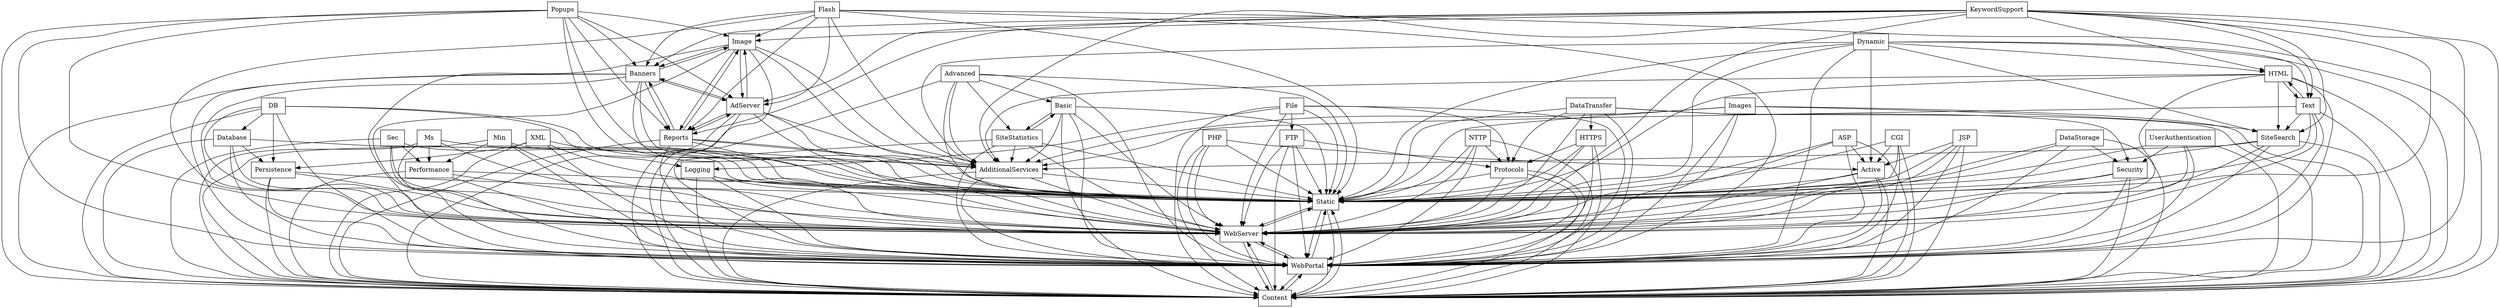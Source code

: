 digraph{
graph [rankdir=TB];
node [shape=box];
edge [arrowhead=normal];
0[label="SiteSearch",]
1[label="Protocols",]
2[label="Persistence",]
3[label="Database",]
4[label="ASP",]
5[label="Static",]
6[label="Ms",]
7[label="WebServer",]
8[label="Images",]
9[label="Logging",]
10[label="Flash",]
11[label="KeywordSupport",]
12[label="HTML",]
13[label="Image",]
14[label="Performance",]
15[label="Content",]
16[label="Min",]
17[label="HTTPS",]
18[label="FTP",]
19[label="AdditionalServices",]
20[label="Popups",]
21[label="File",]
22[label="DB",]
23[label="Banners",]
24[label="DataTransfer",]
25[label="Sec",]
26[label="Active",]
27[label="Text",]
28[label="Advanced",]
29[label="Basic",]
30[label="Security",]
31[label="NTTP",]
32[label="DataStorage",]
33[label="AdServer",]
34[label="Reports",]
35[label="PHP",]
36[label="JSP",]
37[label="Dynamic",]
38[label="SiteStatistics",]
39[label="CGI",]
40[label="XML",]
41[label="UserAuthentication",]
42[label="WebPortal",]
0->5[label="",]
0->7[label="",]
0->15[label="",]
0->19[label="",]
0->42[label="",]
1->5[label="",]
1->7[label="",]
1->15[label="",]
1->42[label="",]
2->5[label="",]
2->7[label="",]
2->15[label="",]
2->42[label="",]
3->2[label="",]
3->5[label="",]
3->7[label="",]
3->15[label="",]
3->42[label="",]
4->5[label="",]
4->7[label="",]
4->15[label="",]
4->26[label="",]
4->42[label="",]
5->7[label="",]
5->15[label="",]
5->42[label="",]
6->5[label="",]
6->7[label="",]
6->14[label="",]
6->15[label="",]
6->42[label="",]
7->5[label="",]
7->15[label="",]
7->42[label="",]
8->0[label="",]
8->5[label="",]
8->7[label="",]
8->15[label="",]
8->19[label="",]
8->42[label="",]
9->5[label="",]
9->7[label="",]
9->15[label="",]
9->42[label="",]
10->5[label="",]
10->7[label="",]
10->13[label="",]
10->15[label="",]
10->19[label="",]
10->23[label="",]
10->33[label="",]
10->34[label="",]
10->42[label="",]
11->0[label="",]
11->5[label="",]
11->7[label="",]
11->12[label="",]
11->13[label="",]
11->15[label="",]
11->19[label="",]
11->23[label="",]
11->27[label="",]
11->33[label="",]
11->34[label="",]
11->42[label="",]
12->0[label="",]
12->5[label="",]
12->7[label="",]
12->15[label="",]
12->19[label="",]
12->27[label="",]
12->42[label="",]
13->5[label="",]
13->7[label="",]
13->15[label="",]
13->19[label="",]
13->23[label="",]
13->33[label="",]
13->34[label="",]
13->42[label="",]
14->5[label="",]
14->7[label="",]
14->15[label="",]
14->42[label="",]
15->5[label="",]
15->7[label="",]
15->42[label="",]
16->5[label="",]
16->7[label="",]
16->14[label="",]
16->15[label="",]
16->42[label="",]
17->1[label="",]
17->5[label="",]
17->7[label="",]
17->15[label="",]
17->42[label="",]
18->1[label="",]
18->5[label="",]
18->7[label="",]
18->15[label="",]
18->42[label="",]
19->5[label="",]
19->7[label="",]
19->15[label="",]
19->42[label="",]
20->5[label="",]
20->7[label="",]
20->13[label="",]
20->15[label="",]
20->19[label="",]
20->23[label="",]
20->33[label="",]
20->34[label="",]
20->42[label="",]
21->1[label="",]
21->5[label="",]
21->7[label="",]
21->9[label="",]
21->15[label="",]
21->18[label="",]
21->42[label="",]
22->2[label="",]
22->3[label="",]
22->5[label="",]
22->7[label="",]
22->9[label="",]
22->15[label="",]
22->42[label="",]
23->5[label="",]
23->7[label="",]
23->13[label="",]
23->15[label="",]
23->19[label="",]
23->33[label="",]
23->34[label="",]
23->42[label="",]
24->1[label="",]
24->5[label="",]
24->7[label="",]
24->15[label="",]
24->17[label="",]
24->30[label="",]
24->42[label="",]
25->5[label="",]
25->7[label="",]
25->14[label="",]
25->15[label="",]
25->42[label="",]
26->5[label="",]
26->7[label="",]
26->15[label="",]
26->42[label="",]
27->0[label="",]
27->5[label="",]
27->7[label="",]
27->12[label="",]
27->15[label="",]
27->19[label="",]
27->42[label="",]
28->5[label="",]
28->7[label="",]
28->15[label="",]
28->19[label="",]
28->29[label="",]
28->38[label="",]
28->42[label="",]
29->5[label="",]
29->7[label="",]
29->15[label="",]
29->19[label="",]
29->38[label="",]
29->42[label="",]
30->5[label="",]
30->7[label="",]
30->15[label="",]
30->42[label="",]
31->1[label="",]
31->5[label="",]
31->7[label="",]
31->15[label="",]
31->42[label="",]
32->5[label="",]
32->7[label="",]
32->15[label="",]
32->30[label="",]
32->42[label="",]
33->5[label="",]
33->7[label="",]
33->13[label="",]
33->15[label="",]
33->19[label="",]
33->23[label="",]
33->34[label="",]
33->42[label="",]
34->5[label="",]
34->7[label="",]
34->13[label="",]
34->15[label="",]
34->19[label="",]
34->23[label="",]
34->33[label="",]
34->42[label="",]
35->5[label="",]
35->7[label="",]
35->15[label="",]
35->26[label="",]
35->42[label="",]
36->5[label="",]
36->7[label="",]
36->15[label="",]
36->26[label="",]
36->42[label="",]
37->0[label="",]
37->5[label="",]
37->7[label="",]
37->12[label="",]
37->15[label="",]
37->19[label="",]
37->26[label="",]
37->27[label="",]
37->42[label="",]
38->5[label="",]
38->7[label="",]
38->15[label="",]
38->19[label="",]
38->29[label="",]
38->42[label="",]
39->5[label="",]
39->7[label="",]
39->15[label="",]
39->26[label="",]
39->42[label="",]
40->2[label="",]
40->5[label="",]
40->7[label="",]
40->15[label="",]
40->42[label="",]
41->5[label="",]
41->7[label="",]
41->15[label="",]
41->30[label="",]
41->42[label="",]
42->5[label="",]
42->7[label="",]
42->15[label="",]
}
